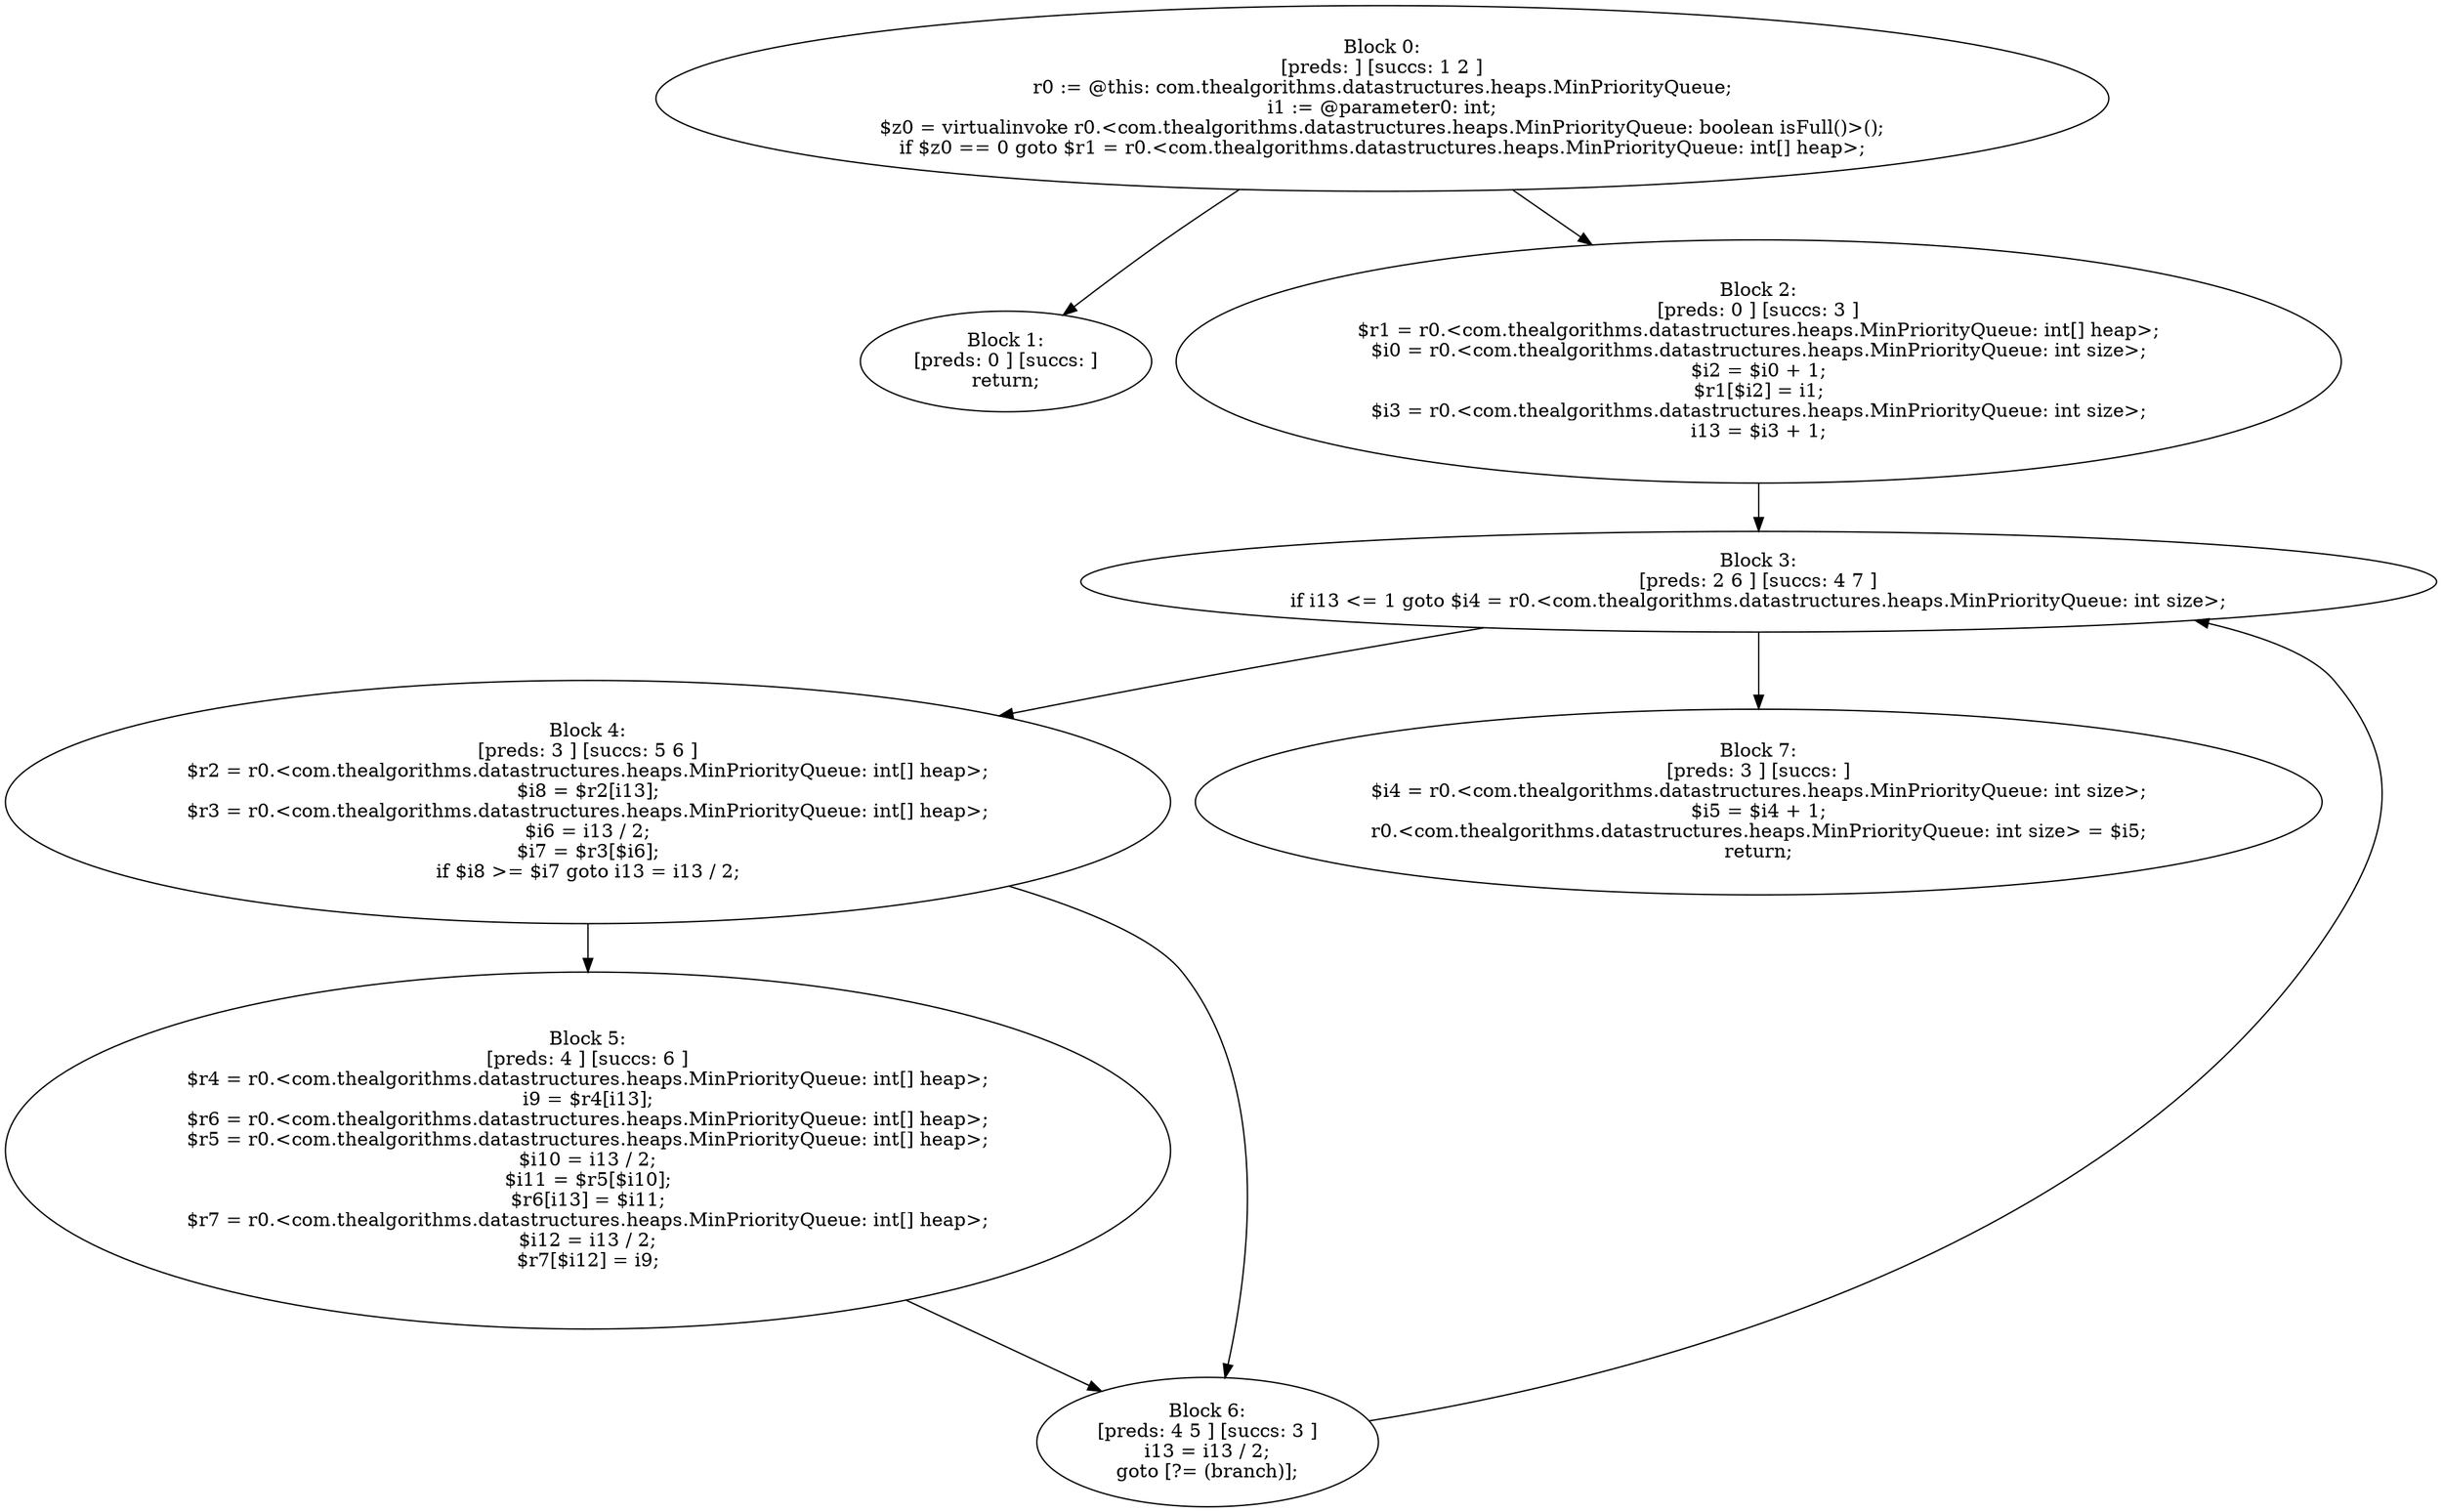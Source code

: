 digraph "unitGraph" {
    "Block 0:
[preds: ] [succs: 1 2 ]
r0 := @this: com.thealgorithms.datastructures.heaps.MinPriorityQueue;
i1 := @parameter0: int;
$z0 = virtualinvoke r0.<com.thealgorithms.datastructures.heaps.MinPriorityQueue: boolean isFull()>();
if $z0 == 0 goto $r1 = r0.<com.thealgorithms.datastructures.heaps.MinPriorityQueue: int[] heap>;
"
    "Block 1:
[preds: 0 ] [succs: ]
return;
"
    "Block 2:
[preds: 0 ] [succs: 3 ]
$r1 = r0.<com.thealgorithms.datastructures.heaps.MinPriorityQueue: int[] heap>;
$i0 = r0.<com.thealgorithms.datastructures.heaps.MinPriorityQueue: int size>;
$i2 = $i0 + 1;
$r1[$i2] = i1;
$i3 = r0.<com.thealgorithms.datastructures.heaps.MinPriorityQueue: int size>;
i13 = $i3 + 1;
"
    "Block 3:
[preds: 2 6 ] [succs: 4 7 ]
if i13 <= 1 goto $i4 = r0.<com.thealgorithms.datastructures.heaps.MinPriorityQueue: int size>;
"
    "Block 4:
[preds: 3 ] [succs: 5 6 ]
$r2 = r0.<com.thealgorithms.datastructures.heaps.MinPriorityQueue: int[] heap>;
$i8 = $r2[i13];
$r3 = r0.<com.thealgorithms.datastructures.heaps.MinPriorityQueue: int[] heap>;
$i6 = i13 / 2;
$i7 = $r3[$i6];
if $i8 >= $i7 goto i13 = i13 / 2;
"
    "Block 5:
[preds: 4 ] [succs: 6 ]
$r4 = r0.<com.thealgorithms.datastructures.heaps.MinPriorityQueue: int[] heap>;
i9 = $r4[i13];
$r6 = r0.<com.thealgorithms.datastructures.heaps.MinPriorityQueue: int[] heap>;
$r5 = r0.<com.thealgorithms.datastructures.heaps.MinPriorityQueue: int[] heap>;
$i10 = i13 / 2;
$i11 = $r5[$i10];
$r6[i13] = $i11;
$r7 = r0.<com.thealgorithms.datastructures.heaps.MinPriorityQueue: int[] heap>;
$i12 = i13 / 2;
$r7[$i12] = i9;
"
    "Block 6:
[preds: 4 5 ] [succs: 3 ]
i13 = i13 / 2;
goto [?= (branch)];
"
    "Block 7:
[preds: 3 ] [succs: ]
$i4 = r0.<com.thealgorithms.datastructures.heaps.MinPriorityQueue: int size>;
$i5 = $i4 + 1;
r0.<com.thealgorithms.datastructures.heaps.MinPriorityQueue: int size> = $i5;
return;
"
    "Block 0:
[preds: ] [succs: 1 2 ]
r0 := @this: com.thealgorithms.datastructures.heaps.MinPriorityQueue;
i1 := @parameter0: int;
$z0 = virtualinvoke r0.<com.thealgorithms.datastructures.heaps.MinPriorityQueue: boolean isFull()>();
if $z0 == 0 goto $r1 = r0.<com.thealgorithms.datastructures.heaps.MinPriorityQueue: int[] heap>;
"->"Block 1:
[preds: 0 ] [succs: ]
return;
";
    "Block 0:
[preds: ] [succs: 1 2 ]
r0 := @this: com.thealgorithms.datastructures.heaps.MinPriorityQueue;
i1 := @parameter0: int;
$z0 = virtualinvoke r0.<com.thealgorithms.datastructures.heaps.MinPriorityQueue: boolean isFull()>();
if $z0 == 0 goto $r1 = r0.<com.thealgorithms.datastructures.heaps.MinPriorityQueue: int[] heap>;
"->"Block 2:
[preds: 0 ] [succs: 3 ]
$r1 = r0.<com.thealgorithms.datastructures.heaps.MinPriorityQueue: int[] heap>;
$i0 = r0.<com.thealgorithms.datastructures.heaps.MinPriorityQueue: int size>;
$i2 = $i0 + 1;
$r1[$i2] = i1;
$i3 = r0.<com.thealgorithms.datastructures.heaps.MinPriorityQueue: int size>;
i13 = $i3 + 1;
";
    "Block 2:
[preds: 0 ] [succs: 3 ]
$r1 = r0.<com.thealgorithms.datastructures.heaps.MinPriorityQueue: int[] heap>;
$i0 = r0.<com.thealgorithms.datastructures.heaps.MinPriorityQueue: int size>;
$i2 = $i0 + 1;
$r1[$i2] = i1;
$i3 = r0.<com.thealgorithms.datastructures.heaps.MinPriorityQueue: int size>;
i13 = $i3 + 1;
"->"Block 3:
[preds: 2 6 ] [succs: 4 7 ]
if i13 <= 1 goto $i4 = r0.<com.thealgorithms.datastructures.heaps.MinPriorityQueue: int size>;
";
    "Block 3:
[preds: 2 6 ] [succs: 4 7 ]
if i13 <= 1 goto $i4 = r0.<com.thealgorithms.datastructures.heaps.MinPriorityQueue: int size>;
"->"Block 4:
[preds: 3 ] [succs: 5 6 ]
$r2 = r0.<com.thealgorithms.datastructures.heaps.MinPriorityQueue: int[] heap>;
$i8 = $r2[i13];
$r3 = r0.<com.thealgorithms.datastructures.heaps.MinPriorityQueue: int[] heap>;
$i6 = i13 / 2;
$i7 = $r3[$i6];
if $i8 >= $i7 goto i13 = i13 / 2;
";
    "Block 3:
[preds: 2 6 ] [succs: 4 7 ]
if i13 <= 1 goto $i4 = r0.<com.thealgorithms.datastructures.heaps.MinPriorityQueue: int size>;
"->"Block 7:
[preds: 3 ] [succs: ]
$i4 = r0.<com.thealgorithms.datastructures.heaps.MinPriorityQueue: int size>;
$i5 = $i4 + 1;
r0.<com.thealgorithms.datastructures.heaps.MinPriorityQueue: int size> = $i5;
return;
";
    "Block 4:
[preds: 3 ] [succs: 5 6 ]
$r2 = r0.<com.thealgorithms.datastructures.heaps.MinPriorityQueue: int[] heap>;
$i8 = $r2[i13];
$r3 = r0.<com.thealgorithms.datastructures.heaps.MinPriorityQueue: int[] heap>;
$i6 = i13 / 2;
$i7 = $r3[$i6];
if $i8 >= $i7 goto i13 = i13 / 2;
"->"Block 5:
[preds: 4 ] [succs: 6 ]
$r4 = r0.<com.thealgorithms.datastructures.heaps.MinPriorityQueue: int[] heap>;
i9 = $r4[i13];
$r6 = r0.<com.thealgorithms.datastructures.heaps.MinPriorityQueue: int[] heap>;
$r5 = r0.<com.thealgorithms.datastructures.heaps.MinPriorityQueue: int[] heap>;
$i10 = i13 / 2;
$i11 = $r5[$i10];
$r6[i13] = $i11;
$r7 = r0.<com.thealgorithms.datastructures.heaps.MinPriorityQueue: int[] heap>;
$i12 = i13 / 2;
$r7[$i12] = i9;
";
    "Block 4:
[preds: 3 ] [succs: 5 6 ]
$r2 = r0.<com.thealgorithms.datastructures.heaps.MinPriorityQueue: int[] heap>;
$i8 = $r2[i13];
$r3 = r0.<com.thealgorithms.datastructures.heaps.MinPriorityQueue: int[] heap>;
$i6 = i13 / 2;
$i7 = $r3[$i6];
if $i8 >= $i7 goto i13 = i13 / 2;
"->"Block 6:
[preds: 4 5 ] [succs: 3 ]
i13 = i13 / 2;
goto [?= (branch)];
";
    "Block 5:
[preds: 4 ] [succs: 6 ]
$r4 = r0.<com.thealgorithms.datastructures.heaps.MinPriorityQueue: int[] heap>;
i9 = $r4[i13];
$r6 = r0.<com.thealgorithms.datastructures.heaps.MinPriorityQueue: int[] heap>;
$r5 = r0.<com.thealgorithms.datastructures.heaps.MinPriorityQueue: int[] heap>;
$i10 = i13 / 2;
$i11 = $r5[$i10];
$r6[i13] = $i11;
$r7 = r0.<com.thealgorithms.datastructures.heaps.MinPriorityQueue: int[] heap>;
$i12 = i13 / 2;
$r7[$i12] = i9;
"->"Block 6:
[preds: 4 5 ] [succs: 3 ]
i13 = i13 / 2;
goto [?= (branch)];
";
    "Block 6:
[preds: 4 5 ] [succs: 3 ]
i13 = i13 / 2;
goto [?= (branch)];
"->"Block 3:
[preds: 2 6 ] [succs: 4 7 ]
if i13 <= 1 goto $i4 = r0.<com.thealgorithms.datastructures.heaps.MinPriorityQueue: int size>;
";
}
